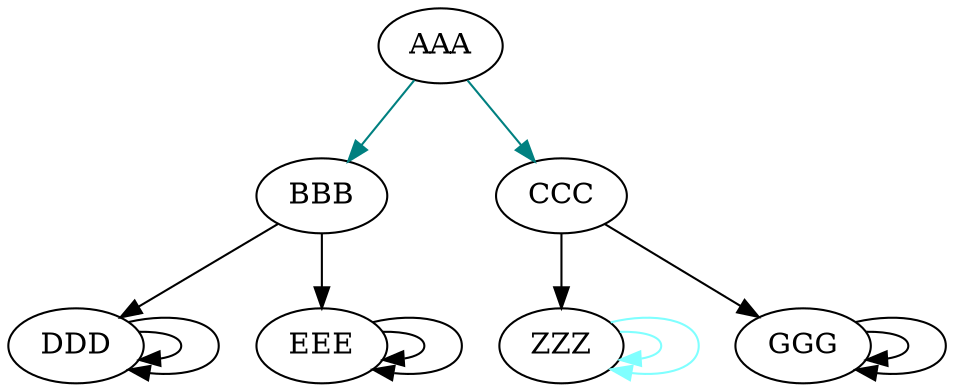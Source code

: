 digraph {
AAA -> BBB, CCC [style=filled,color=".5 1.0 .5"];
CCC -> ZZZ, GGG ;
BBB -> DDD, EEE ;
EEE -> EEE, EEE ;
DDD -> DDD, DDD ;
GGG -> GGG, GGG ;
ZZZ -> ZZZ, ZZZ [style=filled,color=".5 .5 1.0"];
}
